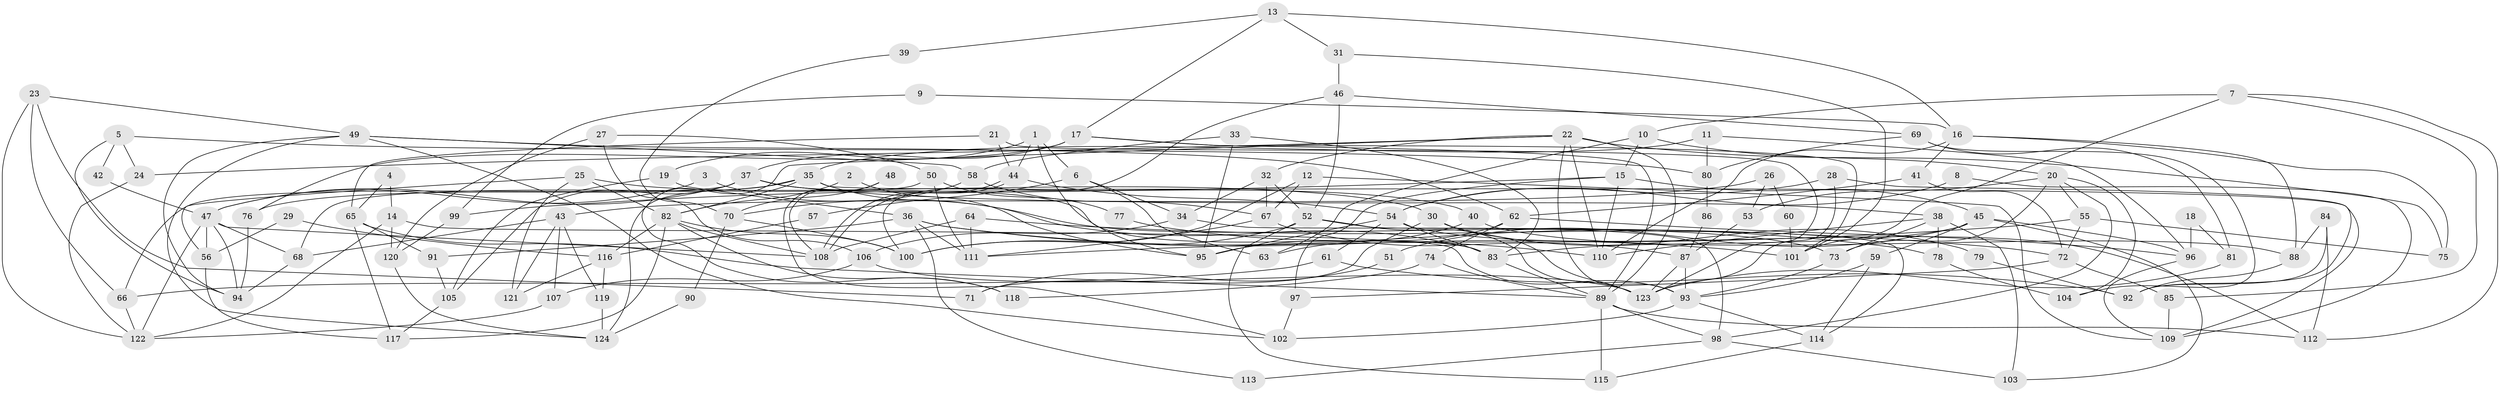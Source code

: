 // coarse degree distribution, {2: 0.06896551724137931, 4: 0.21839080459770116, 6: 0.13793103448275862, 5: 0.19540229885057472, 3: 0.22988505747126436, 7: 0.05747126436781609, 8: 0.04597701149425287, 11: 0.022988505747126436, 9: 0.022988505747126436}
// Generated by graph-tools (version 1.1) at 2025/37/03/04/25 23:37:06]
// undirected, 124 vertices, 248 edges
graph export_dot {
  node [color=gray90,style=filled];
  1;
  2;
  3;
  4;
  5;
  6;
  7;
  8;
  9;
  10;
  11;
  12;
  13;
  14;
  15;
  16;
  17;
  18;
  19;
  20;
  21;
  22;
  23;
  24;
  25;
  26;
  27;
  28;
  29;
  30;
  31;
  32;
  33;
  34;
  35;
  36;
  37;
  38;
  39;
  40;
  41;
  42;
  43;
  44;
  45;
  46;
  47;
  48;
  49;
  50;
  51;
  52;
  53;
  54;
  55;
  56;
  57;
  58;
  59;
  60;
  61;
  62;
  63;
  64;
  65;
  66;
  67;
  68;
  69;
  70;
  71;
  72;
  73;
  74;
  75;
  76;
  77;
  78;
  79;
  80;
  81;
  82;
  83;
  84;
  85;
  86;
  87;
  88;
  89;
  90;
  91;
  92;
  93;
  94;
  95;
  96;
  97;
  98;
  99;
  100;
  101;
  102;
  103;
  104;
  105;
  106;
  107;
  108;
  109;
  110;
  111;
  112;
  113;
  114;
  115;
  116;
  117;
  118;
  119;
  120;
  121;
  122;
  123;
  124;
  1 -- 95;
  1 -- 19;
  1 -- 6;
  1 -- 44;
  2 -- 95;
  2 -- 82;
  3 -- 47;
  3 -- 83;
  4 -- 65;
  4 -- 14;
  5 -- 94;
  5 -- 24;
  5 -- 42;
  5 -- 80;
  6 -- 34;
  6 -- 57;
  6 -- 63;
  7 -- 112;
  7 -- 101;
  7 -- 10;
  7 -- 85;
  8 -- 54;
  8 -- 109;
  9 -- 99;
  9 -- 16;
  10 -- 20;
  10 -- 15;
  10 -- 63;
  11 -- 96;
  11 -- 35;
  11 -- 80;
  12 -- 100;
  12 -- 109;
  12 -- 67;
  13 -- 17;
  13 -- 16;
  13 -- 31;
  13 -- 39;
  14 -- 93;
  14 -- 122;
  14 -- 120;
  15 -- 110;
  15 -- 45;
  15 -- 97;
  15 -- 99;
  16 -- 110;
  16 -- 75;
  16 -- 41;
  16 -- 88;
  17 -- 89;
  17 -- 37;
  17 -- 76;
  17 -- 101;
  18 -- 96;
  18 -- 81;
  19 -- 36;
  19 -- 105;
  20 -- 55;
  20 -- 98;
  20 -- 53;
  20 -- 73;
  20 -- 104;
  21 -- 123;
  21 -- 44;
  21 -- 65;
  22 -- 93;
  22 -- 32;
  22 -- 24;
  22 -- 75;
  22 -- 89;
  22 -- 110;
  22 -- 118;
  23 -- 66;
  23 -- 122;
  23 -- 49;
  23 -- 71;
  24 -- 122;
  25 -- 82;
  25 -- 56;
  25 -- 30;
  25 -- 121;
  26 -- 43;
  26 -- 53;
  26 -- 60;
  27 -- 106;
  27 -- 120;
  27 -- 50;
  28 -- 123;
  28 -- 54;
  28 -- 92;
  29 -- 116;
  29 -- 56;
  30 -- 123;
  30 -- 71;
  30 -- 79;
  31 -- 46;
  31 -- 101;
  32 -- 52;
  32 -- 67;
  32 -- 34;
  33 -- 58;
  33 -- 83;
  33 -- 95;
  34 -- 106;
  34 -- 114;
  35 -- 82;
  35 -- 73;
  35 -- 76;
  35 -- 109;
  35 -- 124;
  36 -- 101;
  36 -- 111;
  36 -- 78;
  36 -- 91;
  36 -- 113;
  37 -- 38;
  37 -- 105;
  37 -- 40;
  37 -- 47;
  37 -- 66;
  37 -- 83;
  38 -- 103;
  38 -- 73;
  38 -- 78;
  38 -- 110;
  39 -- 70;
  40 -- 88;
  40 -- 95;
  41 -- 62;
  41 -- 72;
  42 -- 47;
  43 -- 68;
  43 -- 119;
  43 -- 107;
  43 -- 121;
  44 -- 108;
  44 -- 108;
  44 -- 54;
  45 -- 83;
  45 -- 51;
  45 -- 59;
  45 -- 96;
  45 -- 103;
  46 -- 52;
  46 -- 69;
  46 -- 100;
  47 -- 108;
  47 -- 56;
  47 -- 68;
  47 -- 94;
  47 -- 122;
  48 -- 102;
  48 -- 70;
  48 -- 108;
  49 -- 94;
  49 -- 58;
  49 -- 62;
  49 -- 102;
  49 -- 124;
  50 -- 68;
  50 -- 77;
  50 -- 111;
  51 -- 71;
  52 -- 115;
  52 -- 100;
  52 -- 98;
  52 -- 123;
  53 -- 87;
  54 -- 95;
  54 -- 61;
  54 -- 83;
  54 -- 112;
  55 -- 72;
  55 -- 111;
  55 -- 75;
  56 -- 117;
  57 -- 116;
  58 -- 67;
  58 -- 70;
  59 -- 93;
  59 -- 114;
  60 -- 101;
  61 -- 92;
  61 -- 66;
  62 -- 63;
  62 -- 74;
  62 -- 96;
  64 -- 108;
  64 -- 72;
  64 -- 111;
  65 -- 89;
  65 -- 91;
  65 -- 117;
  66 -- 122;
  67 -- 111;
  67 -- 87;
  68 -- 94;
  69 -- 104;
  69 -- 80;
  69 -- 81;
  70 -- 100;
  70 -- 90;
  72 -- 85;
  72 -- 97;
  73 -- 93;
  74 -- 89;
  74 -- 118;
  76 -- 94;
  77 -- 110;
  78 -- 104;
  79 -- 92;
  80 -- 86;
  81 -- 123;
  82 -- 118;
  82 -- 108;
  82 -- 100;
  82 -- 116;
  82 -- 117;
  83 -- 89;
  84 -- 112;
  84 -- 88;
  84 -- 92;
  85 -- 109;
  86 -- 87;
  87 -- 93;
  87 -- 123;
  88 -- 92;
  89 -- 98;
  89 -- 112;
  89 -- 115;
  90 -- 124;
  91 -- 105;
  93 -- 114;
  93 -- 102;
  96 -- 109;
  97 -- 102;
  98 -- 103;
  98 -- 113;
  99 -- 120;
  105 -- 117;
  106 -- 123;
  106 -- 107;
  107 -- 122;
  114 -- 115;
  116 -- 121;
  116 -- 119;
  119 -- 124;
  120 -- 124;
}
